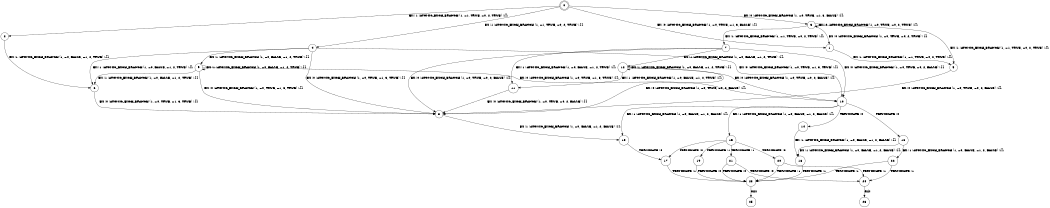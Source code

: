 digraph BCG {
size = "7, 10.5";
center = TRUE;
node [shape = circle];
0 [peripheries = 2];
0 -> 1 [label = "EX !0 !ATOMIC_EXCH_BRANCH (1, +0, TRUE, +1, 3, FALSE) !{}"];
0 -> 2 [label = "EX !1 !ATOMIC_EXCH_BRANCH (1, +1, TRUE, +0, 2, TRUE) !{}"];
0 -> 3 [label = "EX !0 !ATOMIC_EXCH_BRANCH (1, +0, TRUE, +1, 3, FALSE) !{}"];
0 -> 4 [label = "EX !1 !ATOMIC_EXCH_BRANCH (1, +1, TRUE, +0, 2, TRUE) !{}"];
1 -> 5 [label = "EX !1 !ATOMIC_EXCH_BRANCH (1, +1, TRUE, +0, 2, TRUE) !{}"];
2 -> 6 [label = "EX !1 !ATOMIC_EXCH_BRANCH (1, +0, FALSE, +1, 2, TRUE) !{}"];
3 -> 1 [label = "EX !0 !ATOMIC_EXCH_BRANCH (1, +0, TRUE, +0, 2, TRUE) !{}"];
3 -> 5 [label = "EX !1 !ATOMIC_EXCH_BRANCH (1, +1, TRUE, +0, 2, TRUE) !{}"];
3 -> 3 [label = "EX !0 !ATOMIC_EXCH_BRANCH (1, +0, TRUE, +0, 2, TRUE) !{}"];
3 -> 7 [label = "EX !1 !ATOMIC_EXCH_BRANCH (1, +1, TRUE, +0, 2, TRUE) !{}"];
4 -> 6 [label = "EX !1 !ATOMIC_EXCH_BRANCH (1, +0, FALSE, +1, 2, TRUE) !{}"];
4 -> 8 [label = "EX !0 !ATOMIC_EXCH_BRANCH (1, +0, TRUE, +1, 3, TRUE) !{}"];
4 -> 9 [label = "EX !1 !ATOMIC_EXCH_BRANCH (1, +0, FALSE, +1, 2, TRUE) !{}"];
4 -> 10 [label = "EX !0 !ATOMIC_EXCH_BRANCH (1, +0, TRUE, +1, 3, TRUE) !{}"];
5 -> 8 [label = "EX !0 !ATOMIC_EXCH_BRANCH (1, +0, TRUE, +0, 2, FALSE) !{}"];
6 -> 8 [label = "EX !0 !ATOMIC_EXCH_BRANCH (1, +0, TRUE, +1, 3, TRUE) !{}"];
7 -> 8 [label = "EX !0 !ATOMIC_EXCH_BRANCH (1, +0, TRUE, +0, 2, FALSE) !{}"];
7 -> 11 [label = "EX !1 !ATOMIC_EXCH_BRANCH (1, +0, FALSE, +1, 2, TRUE) !{}"];
7 -> 10 [label = "EX !0 !ATOMIC_EXCH_BRANCH (1, +0, TRUE, +0, 2, FALSE) !{}"];
7 -> 12 [label = "EX !1 !ATOMIC_EXCH_BRANCH (1, +0, FALSE, +1, 2, TRUE) !{}"];
8 -> 13 [label = "EX !1 !ATOMIC_EXCH_BRANCH (1, +0, FALSE, +1, 2, FALSE) !{}"];
9 -> 6 [label = "EX !1 !ATOMIC_EXCH_BRANCH (1, +0, FALSE, +1, 2, TRUE) !{}"];
9 -> 8 [label = "EX !0 !ATOMIC_EXCH_BRANCH (1, +0, TRUE, +1, 3, TRUE) !{}"];
9 -> 9 [label = "EX !1 !ATOMIC_EXCH_BRANCH (1, +0, FALSE, +1, 2, TRUE) !{}"];
9 -> 10 [label = "EX !0 !ATOMIC_EXCH_BRANCH (1, +0, TRUE, +1, 3, TRUE) !{}"];
10 -> 13 [label = "EX !1 !ATOMIC_EXCH_BRANCH (1, +0, FALSE, +1, 2, FALSE) !{}"];
10 -> 14 [label = "TERMINATE !0"];
10 -> 15 [label = "EX !1 !ATOMIC_EXCH_BRANCH (1, +0, FALSE, +1, 2, FALSE) !{}"];
10 -> 16 [label = "TERMINATE !0"];
11 -> 8 [label = "EX !0 !ATOMIC_EXCH_BRANCH (1, +0, TRUE, +0, 2, FALSE) !{}"];
12 -> 8 [label = "EX !0 !ATOMIC_EXCH_BRANCH (1, +0, TRUE, +0, 2, FALSE) !{}"];
12 -> 11 [label = "EX !1 !ATOMIC_EXCH_BRANCH (1, +0, FALSE, +1, 2, TRUE) !{}"];
12 -> 10 [label = "EX !0 !ATOMIC_EXCH_BRANCH (1, +0, TRUE, +0, 2, FALSE) !{}"];
12 -> 12 [label = "EX !1 !ATOMIC_EXCH_BRANCH (1, +0, FALSE, +1, 2, TRUE) !{}"];
13 -> 17 [label = "TERMINATE !0"];
14 -> 18 [label = "EX !1 !ATOMIC_EXCH_BRANCH (1, +0, FALSE, +1, 2, FALSE) !{}"];
15 -> 17 [label = "TERMINATE !0"];
15 -> 19 [label = "TERMINATE !1"];
15 -> 20 [label = "TERMINATE !0"];
15 -> 21 [label = "TERMINATE !1"];
16 -> 18 [label = "EX !1 !ATOMIC_EXCH_BRANCH (1, +0, FALSE, +1, 2, FALSE) !{}"];
16 -> 22 [label = "EX !1 !ATOMIC_EXCH_BRANCH (1, +0, FALSE, +1, 2, FALSE) !{}"];
17 -> 23 [label = "TERMINATE !1"];
18 -> 23 [label = "TERMINATE !1"];
19 -> 23 [label = "TERMINATE !0"];
20 -> 23 [label = "TERMINATE !1"];
20 -> 24 [label = "TERMINATE !1"];
21 -> 23 [label = "TERMINATE !0"];
21 -> 24 [label = "TERMINATE !0"];
22 -> 23 [label = "TERMINATE !1"];
22 -> 24 [label = "TERMINATE !1"];
23 -> 25 [label = "exit"];
24 -> 26 [label = "exit"];
}
